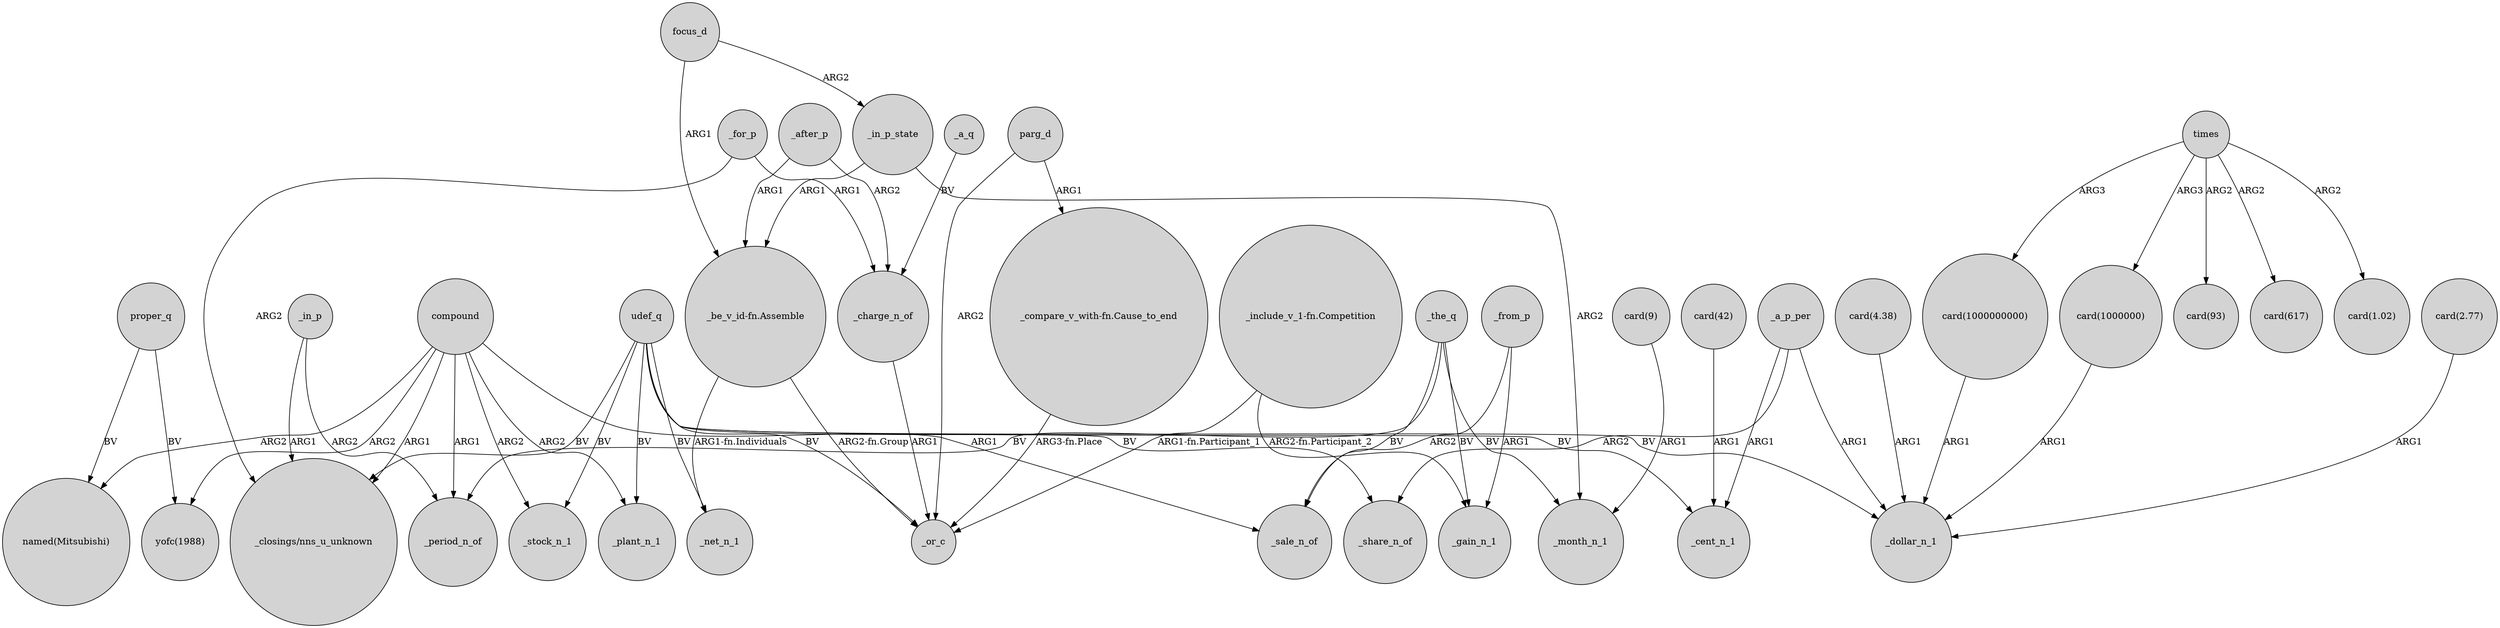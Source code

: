 digraph {
	node [shape=circle style=filled]
	"card(1000000000)" -> _dollar_n_1 [label=ARG1]
	udef_q -> _plant_n_1 [label=BV]
	focus_d -> _in_p_state [label=ARG2]
	_after_p -> "_be_v_id-fn.Assemble" [label=ARG1]
	_a_p_per -> _cent_n_1 [label=ARG1]
	compound -> _plant_n_1 [label=ARG2]
	_the_q -> _month_n_1 [label=BV]
	"card(4.38)" -> _dollar_n_1 [label=ARG1]
	compound -> "_closings/nns_u_unknown" [label=ARG1]
	_in_p -> _period_n_of [label=ARG2]
	compound -> "yofc(1988)" [label=ARG2]
	_in_p -> "_closings/nns_u_unknown" [label=ARG1]
	times -> "card(1000000)" [label=ARG3]
	_for_p -> _charge_n_of [label=ARG1]
	_a_q -> _charge_n_of [label=BV]
	parg_d -> "_compare_v_with-fn.Cause_to_end" [label=ARG1]
	"_compare_v_with-fn.Cause_to_end" -> _or_c [label="ARG3-fn.Place"]
	parg_d -> _or_c [label=ARG2]
	times -> "card(1000000000)" [label=ARG3]
	proper_q -> "named(Mitsubishi)" [label=BV]
	compound -> "named(Mitsubishi)" [label=ARG2]
	udef_q -> _cent_n_1 [label=BV]
	"_be_v_id-fn.Assemble" -> _or_c [label="ARG2-fn.Group"]
	udef_q -> _or_c [label=BV]
	"card(42)" -> _cent_n_1 [label=ARG1]
	_from_p -> _sale_n_of [label=ARG2]
	udef_q -> _stock_n_1 [label=BV]
	udef_q -> "_closings/nns_u_unknown" [label=BV]
	"card(2.77)" -> _dollar_n_1 [label=ARG1]
	_a_p_per -> _share_n_of [label=ARG2]
	times -> "card(93)" [label=ARG2]
	_the_q -> _gain_n_1 [label=BV]
	focus_d -> "_be_v_id-fn.Assemble" [label=ARG1]
	udef_q -> _share_n_of [label=BV]
	compound -> _stock_n_1 [label=ARG2]
	udef_q -> _net_n_1 [label=BV]
	_in_p_state -> "_be_v_id-fn.Assemble" [label=ARG1]
	udef_q -> _dollar_n_1 [label=BV]
	"card(1000000)" -> _dollar_n_1 [label=ARG1]
	_after_p -> _charge_n_of [label=ARG2]
	times -> "card(617)" [label=ARG2]
	"_include_v_1-fn.Competition" -> _gain_n_1 [label="ARG2-fn.Participant_2"]
	proper_q -> "yofc(1988)" [label=BV]
	_a_p_per -> _dollar_n_1 [label=ARG1]
	compound -> _period_n_of [label=ARG1]
	_in_p_state -> _month_n_1 [label=ARG2]
	_charge_n_of -> _or_c [label=ARG1]
	times -> "card(1.02)" [label=ARG2]
	"_include_v_1-fn.Competition" -> _or_c [label="ARG1-fn.Participant_1"]
	_the_q -> _period_n_of [label=BV]
	"card(9)" -> _month_n_1 [label=ARG1]
	_for_p -> "_closings/nns_u_unknown" [label=ARG2]
	_from_p -> _gain_n_1 [label=ARG1]
	_the_q -> _sale_n_of [label=BV]
	compound -> _sale_n_of [label=ARG1]
	"_be_v_id-fn.Assemble" -> _net_n_1 [label="ARG1-fn.Individuals"]
}
